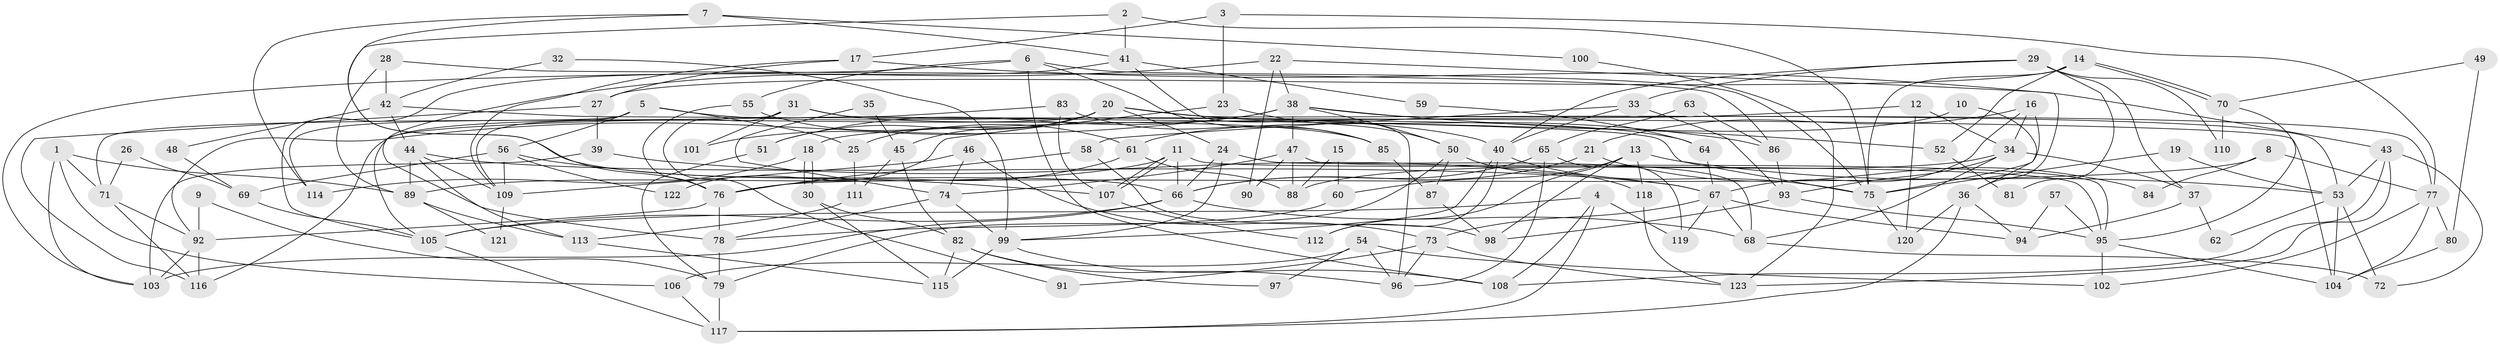 // coarse degree distribution, {6: 0.11538461538461539, 7: 0.14102564102564102, 8: 0.07692307692307693, 4: 0.16666666666666666, 3: 0.19230769230769232, 2: 0.14102564102564102, 5: 0.10256410256410256, 10: 0.038461538461538464, 9: 0.02564102564102564}
// Generated by graph-tools (version 1.1) at 2025/41/03/06/25 10:41:54]
// undirected, 123 vertices, 246 edges
graph export_dot {
graph [start="1"]
  node [color=gray90,style=filled];
  1;
  2;
  3;
  4;
  5;
  6;
  7;
  8;
  9;
  10;
  11;
  12;
  13;
  14;
  15;
  16;
  17;
  18;
  19;
  20;
  21;
  22;
  23;
  24;
  25;
  26;
  27;
  28;
  29;
  30;
  31;
  32;
  33;
  34;
  35;
  36;
  37;
  38;
  39;
  40;
  41;
  42;
  43;
  44;
  45;
  46;
  47;
  48;
  49;
  50;
  51;
  52;
  53;
  54;
  55;
  56;
  57;
  58;
  59;
  60;
  61;
  62;
  63;
  64;
  65;
  66;
  67;
  68;
  69;
  70;
  71;
  72;
  73;
  74;
  75;
  76;
  77;
  78;
  79;
  80;
  81;
  82;
  83;
  84;
  85;
  86;
  87;
  88;
  89;
  90;
  91;
  92;
  93;
  94;
  95;
  96;
  97;
  98;
  99;
  100;
  101;
  102;
  103;
  104;
  105;
  106;
  107;
  108;
  109;
  110;
  111;
  112;
  113;
  114;
  115;
  116;
  117;
  118;
  119;
  120;
  121;
  122;
  123;
  1 -- 89;
  1 -- 103;
  1 -- 71;
  1 -- 106;
  2 -- 75;
  2 -- 41;
  2 -- 76;
  3 -- 17;
  3 -- 77;
  3 -- 23;
  4 -- 117;
  4 -- 108;
  4 -- 105;
  4 -- 119;
  5 -- 109;
  5 -- 56;
  5 -- 25;
  5 -- 40;
  5 -- 114;
  6 -- 103;
  6 -- 85;
  6 -- 55;
  6 -- 75;
  6 -- 108;
  7 -- 41;
  7 -- 66;
  7 -- 100;
  7 -- 114;
  8 -- 76;
  8 -- 77;
  8 -- 84;
  9 -- 92;
  9 -- 79;
  10 -- 61;
  10 -- 36;
  11 -- 89;
  11 -- 107;
  11 -- 107;
  11 -- 66;
  11 -- 95;
  12 -- 18;
  12 -- 34;
  12 -- 120;
  13 -- 98;
  13 -- 53;
  13 -- 60;
  13 -- 112;
  13 -- 118;
  14 -- 27;
  14 -- 70;
  14 -- 70;
  14 -- 52;
  14 -- 75;
  15 -- 88;
  15 -- 60;
  16 -- 75;
  16 -- 34;
  16 -- 21;
  16 -- 67;
  17 -- 109;
  17 -- 27;
  17 -- 43;
  18 -- 114;
  18 -- 30;
  18 -- 30;
  19 -- 75;
  19 -- 53;
  20 -- 53;
  20 -- 24;
  20 -- 25;
  20 -- 45;
  20 -- 51;
  20 -- 64;
  20 -- 86;
  20 -- 101;
  20 -- 116;
  21 -- 66;
  21 -- 84;
  22 -- 38;
  22 -- 36;
  22 -- 78;
  22 -- 90;
  23 -- 50;
  23 -- 122;
  24 -- 68;
  24 -- 99;
  24 -- 66;
  25 -- 111;
  26 -- 71;
  26 -- 69;
  27 -- 39;
  27 -- 116;
  28 -- 89;
  28 -- 42;
  28 -- 86;
  29 -- 33;
  29 -- 40;
  29 -- 37;
  29 -- 81;
  29 -- 110;
  30 -- 82;
  30 -- 115;
  31 -- 71;
  31 -- 85;
  31 -- 91;
  31 -- 101;
  31 -- 104;
  32 -- 99;
  32 -- 42;
  33 -- 93;
  33 -- 40;
  33 -- 58;
  34 -- 93;
  34 -- 68;
  34 -- 37;
  34 -- 88;
  35 -- 45;
  35 -- 74;
  36 -- 94;
  36 -- 120;
  36 -- 117;
  37 -- 62;
  37 -- 94;
  38 -- 51;
  38 -- 47;
  38 -- 50;
  38 -- 52;
  38 -- 77;
  38 -- 92;
  39 -- 67;
  39 -- 103;
  40 -- 75;
  40 -- 99;
  40 -- 112;
  41 -- 105;
  41 -- 96;
  41 -- 59;
  42 -- 44;
  42 -- 75;
  42 -- 48;
  43 -- 108;
  43 -- 53;
  43 -- 72;
  43 -- 123;
  44 -- 113;
  44 -- 67;
  44 -- 89;
  44 -- 109;
  45 -- 82;
  45 -- 111;
  46 -- 74;
  46 -- 73;
  46 -- 109;
  47 -- 88;
  47 -- 95;
  47 -- 74;
  47 -- 90;
  48 -- 69;
  49 -- 70;
  49 -- 80;
  50 -- 79;
  50 -- 87;
  50 -- 118;
  51 -- 79;
  52 -- 81;
  53 -- 104;
  53 -- 62;
  53 -- 72;
  54 -- 106;
  54 -- 96;
  54 -- 97;
  54 -- 102;
  55 -- 76;
  55 -- 61;
  56 -- 109;
  56 -- 107;
  56 -- 69;
  56 -- 122;
  57 -- 94;
  57 -- 95;
  58 -- 76;
  58 -- 98;
  59 -- 64;
  60 -- 78;
  61 -- 76;
  61 -- 88;
  63 -- 86;
  63 -- 65;
  64 -- 67;
  65 -- 66;
  65 -- 119;
  65 -- 96;
  66 -- 68;
  66 -- 103;
  66 -- 105;
  67 -- 68;
  67 -- 73;
  67 -- 94;
  67 -- 119;
  68 -- 72;
  69 -- 105;
  70 -- 95;
  70 -- 110;
  71 -- 116;
  71 -- 92;
  73 -- 123;
  73 -- 91;
  73 -- 96;
  74 -- 78;
  74 -- 99;
  75 -- 120;
  76 -- 92;
  76 -- 78;
  77 -- 102;
  77 -- 80;
  77 -- 104;
  78 -- 79;
  79 -- 117;
  80 -- 104;
  82 -- 115;
  82 -- 96;
  82 -- 97;
  83 -- 105;
  83 -- 107;
  83 -- 85;
  85 -- 87;
  86 -- 93;
  87 -- 98;
  89 -- 113;
  89 -- 121;
  92 -- 103;
  92 -- 116;
  93 -- 95;
  93 -- 98;
  95 -- 104;
  95 -- 102;
  99 -- 108;
  99 -- 115;
  100 -- 123;
  105 -- 117;
  106 -- 117;
  107 -- 112;
  109 -- 121;
  111 -- 113;
  113 -- 115;
  118 -- 123;
}
